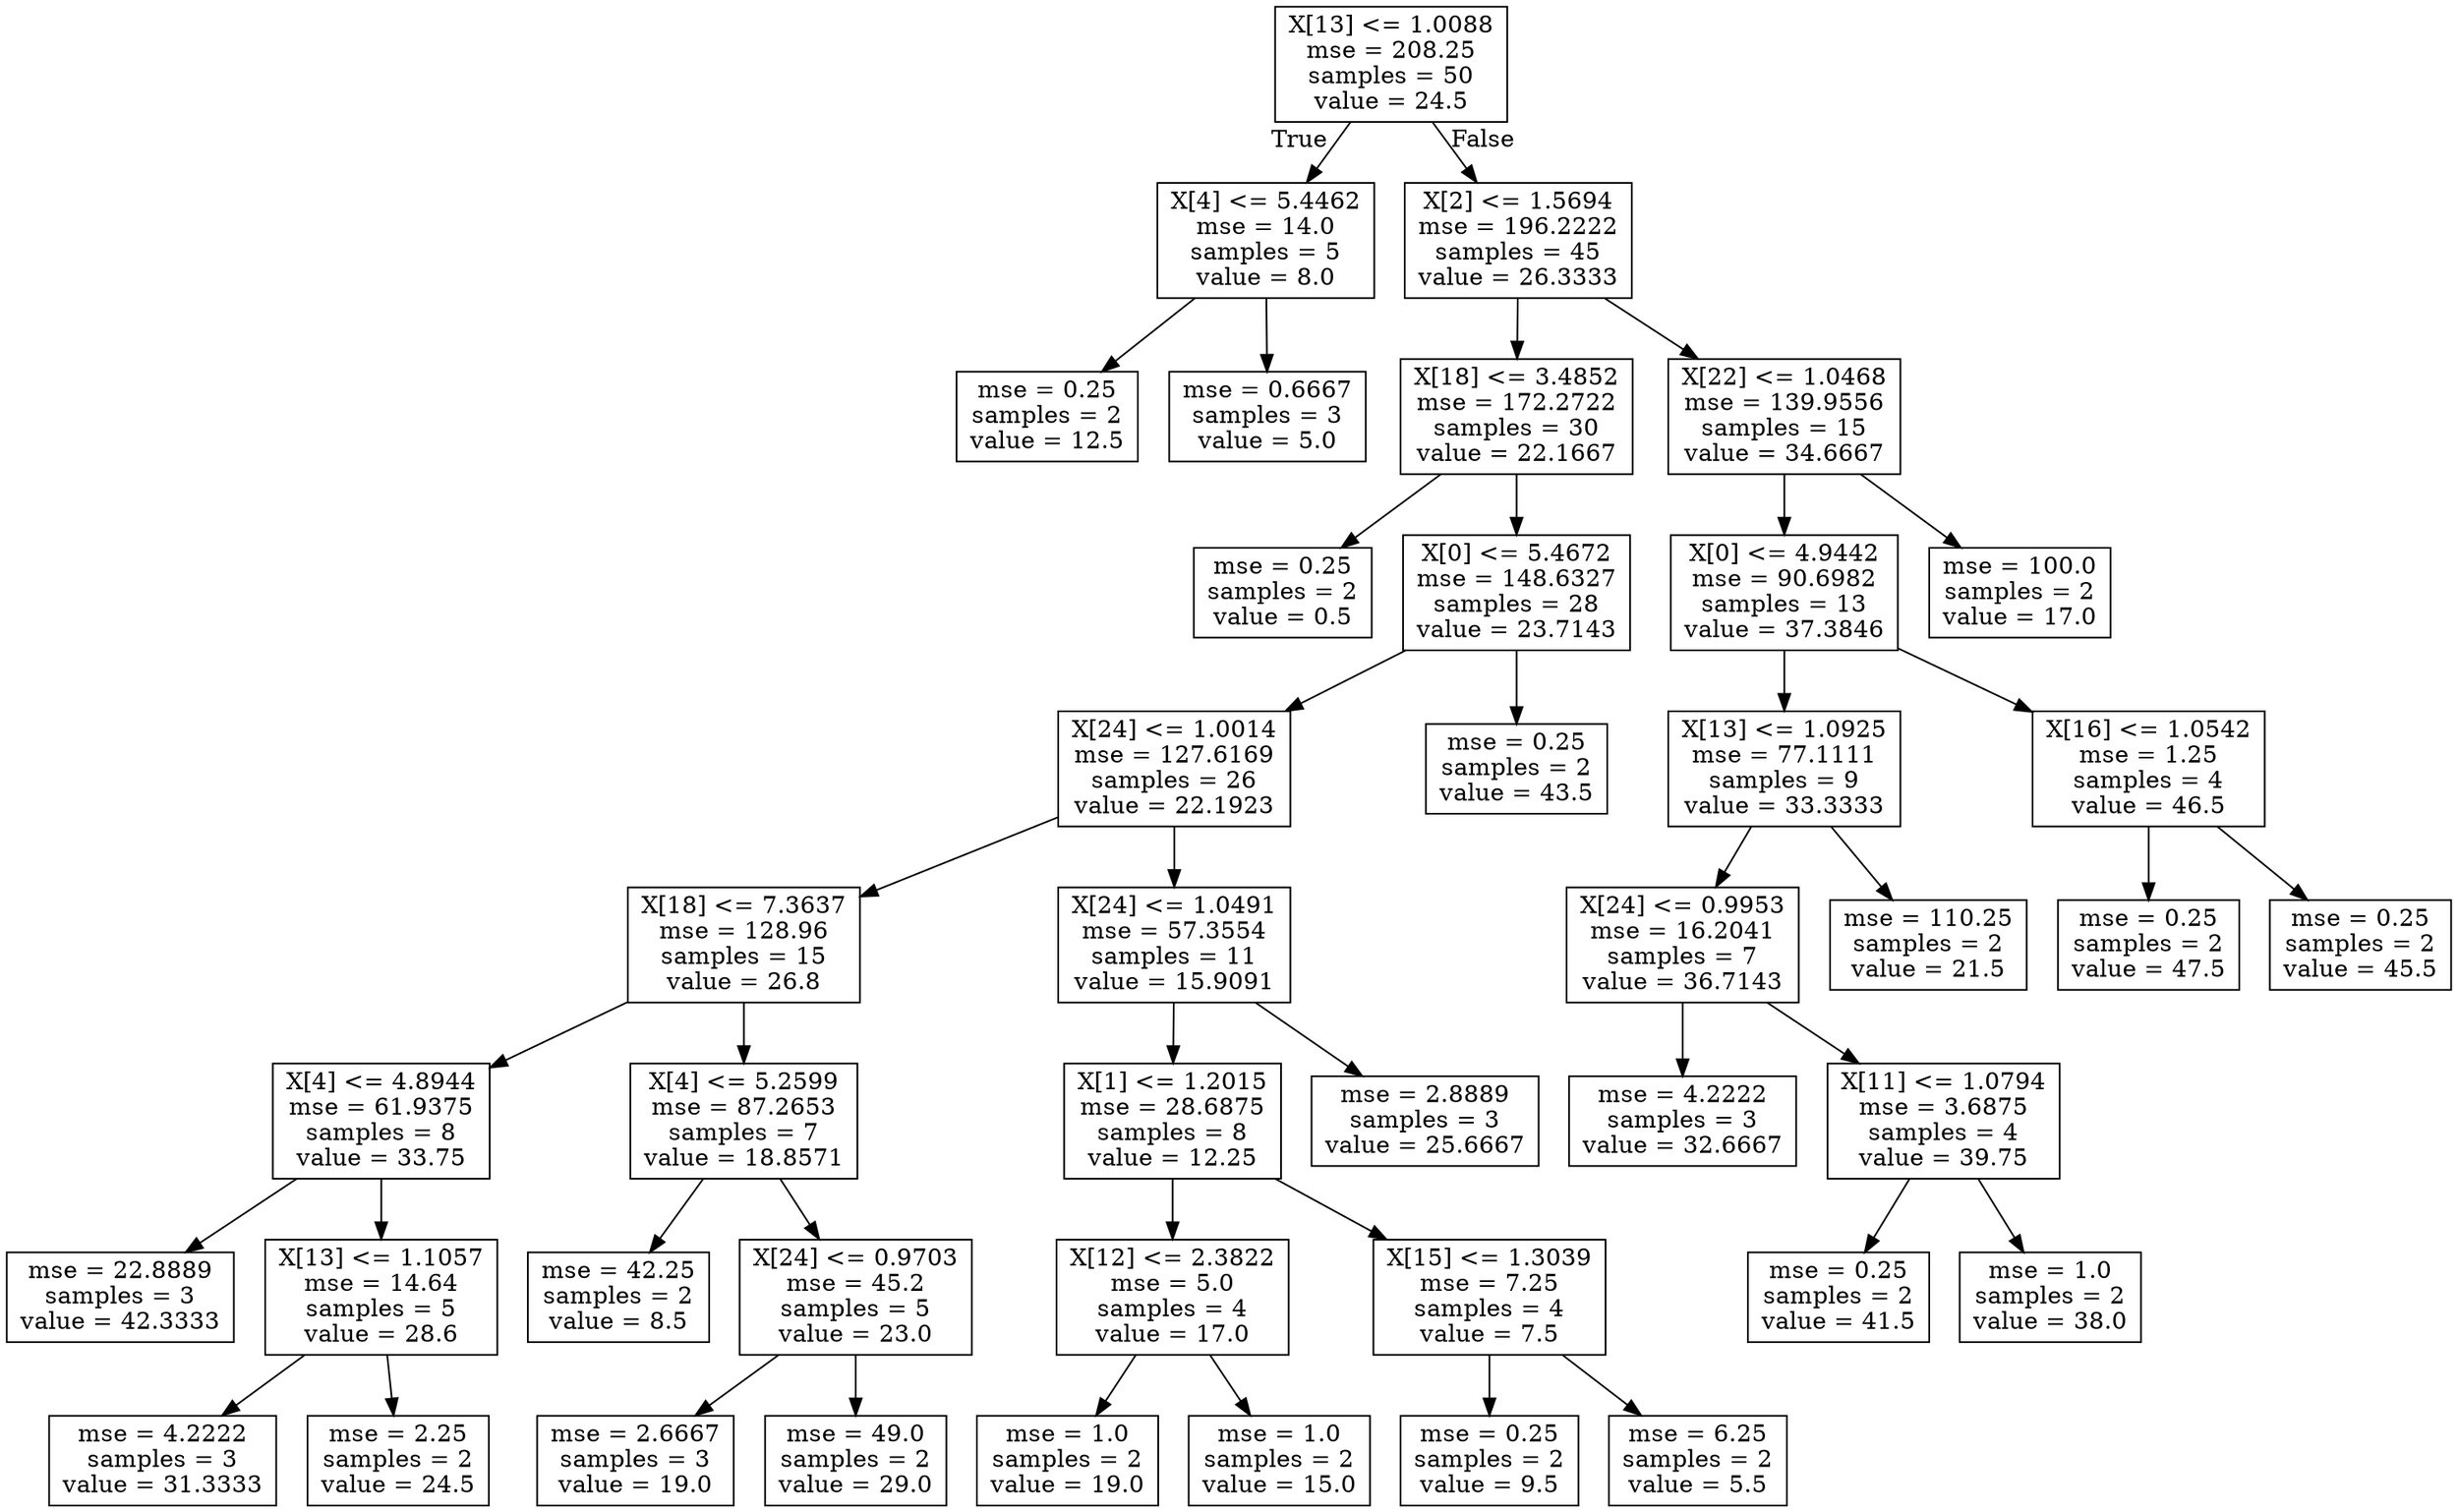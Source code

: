 digraph Tree {
node [shape=box] ;
0 [label="X[13] <= 1.0088\nmse = 208.25\nsamples = 50\nvalue = 24.5"] ;
1 [label="X[4] <= 5.4462\nmse = 14.0\nsamples = 5\nvalue = 8.0"] ;
0 -> 1 [labeldistance=2.5, labelangle=45, headlabel="True"] ;
2 [label="mse = 0.25\nsamples = 2\nvalue = 12.5"] ;
1 -> 2 ;
3 [label="mse = 0.6667\nsamples = 3\nvalue = 5.0"] ;
1 -> 3 ;
4 [label="X[2] <= 1.5694\nmse = 196.2222\nsamples = 45\nvalue = 26.3333"] ;
0 -> 4 [labeldistance=2.5, labelangle=-45, headlabel="False"] ;
5 [label="X[18] <= 3.4852\nmse = 172.2722\nsamples = 30\nvalue = 22.1667"] ;
4 -> 5 ;
6 [label="mse = 0.25\nsamples = 2\nvalue = 0.5"] ;
5 -> 6 ;
7 [label="X[0] <= 5.4672\nmse = 148.6327\nsamples = 28\nvalue = 23.7143"] ;
5 -> 7 ;
8 [label="X[24] <= 1.0014\nmse = 127.6169\nsamples = 26\nvalue = 22.1923"] ;
7 -> 8 ;
9 [label="X[18] <= 7.3637\nmse = 128.96\nsamples = 15\nvalue = 26.8"] ;
8 -> 9 ;
10 [label="X[4] <= 4.8944\nmse = 61.9375\nsamples = 8\nvalue = 33.75"] ;
9 -> 10 ;
11 [label="mse = 22.8889\nsamples = 3\nvalue = 42.3333"] ;
10 -> 11 ;
12 [label="X[13] <= 1.1057\nmse = 14.64\nsamples = 5\nvalue = 28.6"] ;
10 -> 12 ;
13 [label="mse = 4.2222\nsamples = 3\nvalue = 31.3333"] ;
12 -> 13 ;
14 [label="mse = 2.25\nsamples = 2\nvalue = 24.5"] ;
12 -> 14 ;
15 [label="X[4] <= 5.2599\nmse = 87.2653\nsamples = 7\nvalue = 18.8571"] ;
9 -> 15 ;
16 [label="mse = 42.25\nsamples = 2\nvalue = 8.5"] ;
15 -> 16 ;
17 [label="X[24] <= 0.9703\nmse = 45.2\nsamples = 5\nvalue = 23.0"] ;
15 -> 17 ;
18 [label="mse = 2.6667\nsamples = 3\nvalue = 19.0"] ;
17 -> 18 ;
19 [label="mse = 49.0\nsamples = 2\nvalue = 29.0"] ;
17 -> 19 ;
20 [label="X[24] <= 1.0491\nmse = 57.3554\nsamples = 11\nvalue = 15.9091"] ;
8 -> 20 ;
21 [label="X[1] <= 1.2015\nmse = 28.6875\nsamples = 8\nvalue = 12.25"] ;
20 -> 21 ;
22 [label="X[12] <= 2.3822\nmse = 5.0\nsamples = 4\nvalue = 17.0"] ;
21 -> 22 ;
23 [label="mse = 1.0\nsamples = 2\nvalue = 19.0"] ;
22 -> 23 ;
24 [label="mse = 1.0\nsamples = 2\nvalue = 15.0"] ;
22 -> 24 ;
25 [label="X[15] <= 1.3039\nmse = 7.25\nsamples = 4\nvalue = 7.5"] ;
21 -> 25 ;
26 [label="mse = 0.25\nsamples = 2\nvalue = 9.5"] ;
25 -> 26 ;
27 [label="mse = 6.25\nsamples = 2\nvalue = 5.5"] ;
25 -> 27 ;
28 [label="mse = 2.8889\nsamples = 3\nvalue = 25.6667"] ;
20 -> 28 ;
29 [label="mse = 0.25\nsamples = 2\nvalue = 43.5"] ;
7 -> 29 ;
30 [label="X[22] <= 1.0468\nmse = 139.9556\nsamples = 15\nvalue = 34.6667"] ;
4 -> 30 ;
31 [label="X[0] <= 4.9442\nmse = 90.6982\nsamples = 13\nvalue = 37.3846"] ;
30 -> 31 ;
32 [label="X[13] <= 1.0925\nmse = 77.1111\nsamples = 9\nvalue = 33.3333"] ;
31 -> 32 ;
33 [label="X[24] <= 0.9953\nmse = 16.2041\nsamples = 7\nvalue = 36.7143"] ;
32 -> 33 ;
34 [label="mse = 4.2222\nsamples = 3\nvalue = 32.6667"] ;
33 -> 34 ;
35 [label="X[11] <= 1.0794\nmse = 3.6875\nsamples = 4\nvalue = 39.75"] ;
33 -> 35 ;
36 [label="mse = 0.25\nsamples = 2\nvalue = 41.5"] ;
35 -> 36 ;
37 [label="mse = 1.0\nsamples = 2\nvalue = 38.0"] ;
35 -> 37 ;
38 [label="mse = 110.25\nsamples = 2\nvalue = 21.5"] ;
32 -> 38 ;
39 [label="X[16] <= 1.0542\nmse = 1.25\nsamples = 4\nvalue = 46.5"] ;
31 -> 39 ;
40 [label="mse = 0.25\nsamples = 2\nvalue = 47.5"] ;
39 -> 40 ;
41 [label="mse = 0.25\nsamples = 2\nvalue = 45.5"] ;
39 -> 41 ;
42 [label="mse = 100.0\nsamples = 2\nvalue = 17.0"] ;
30 -> 42 ;
}